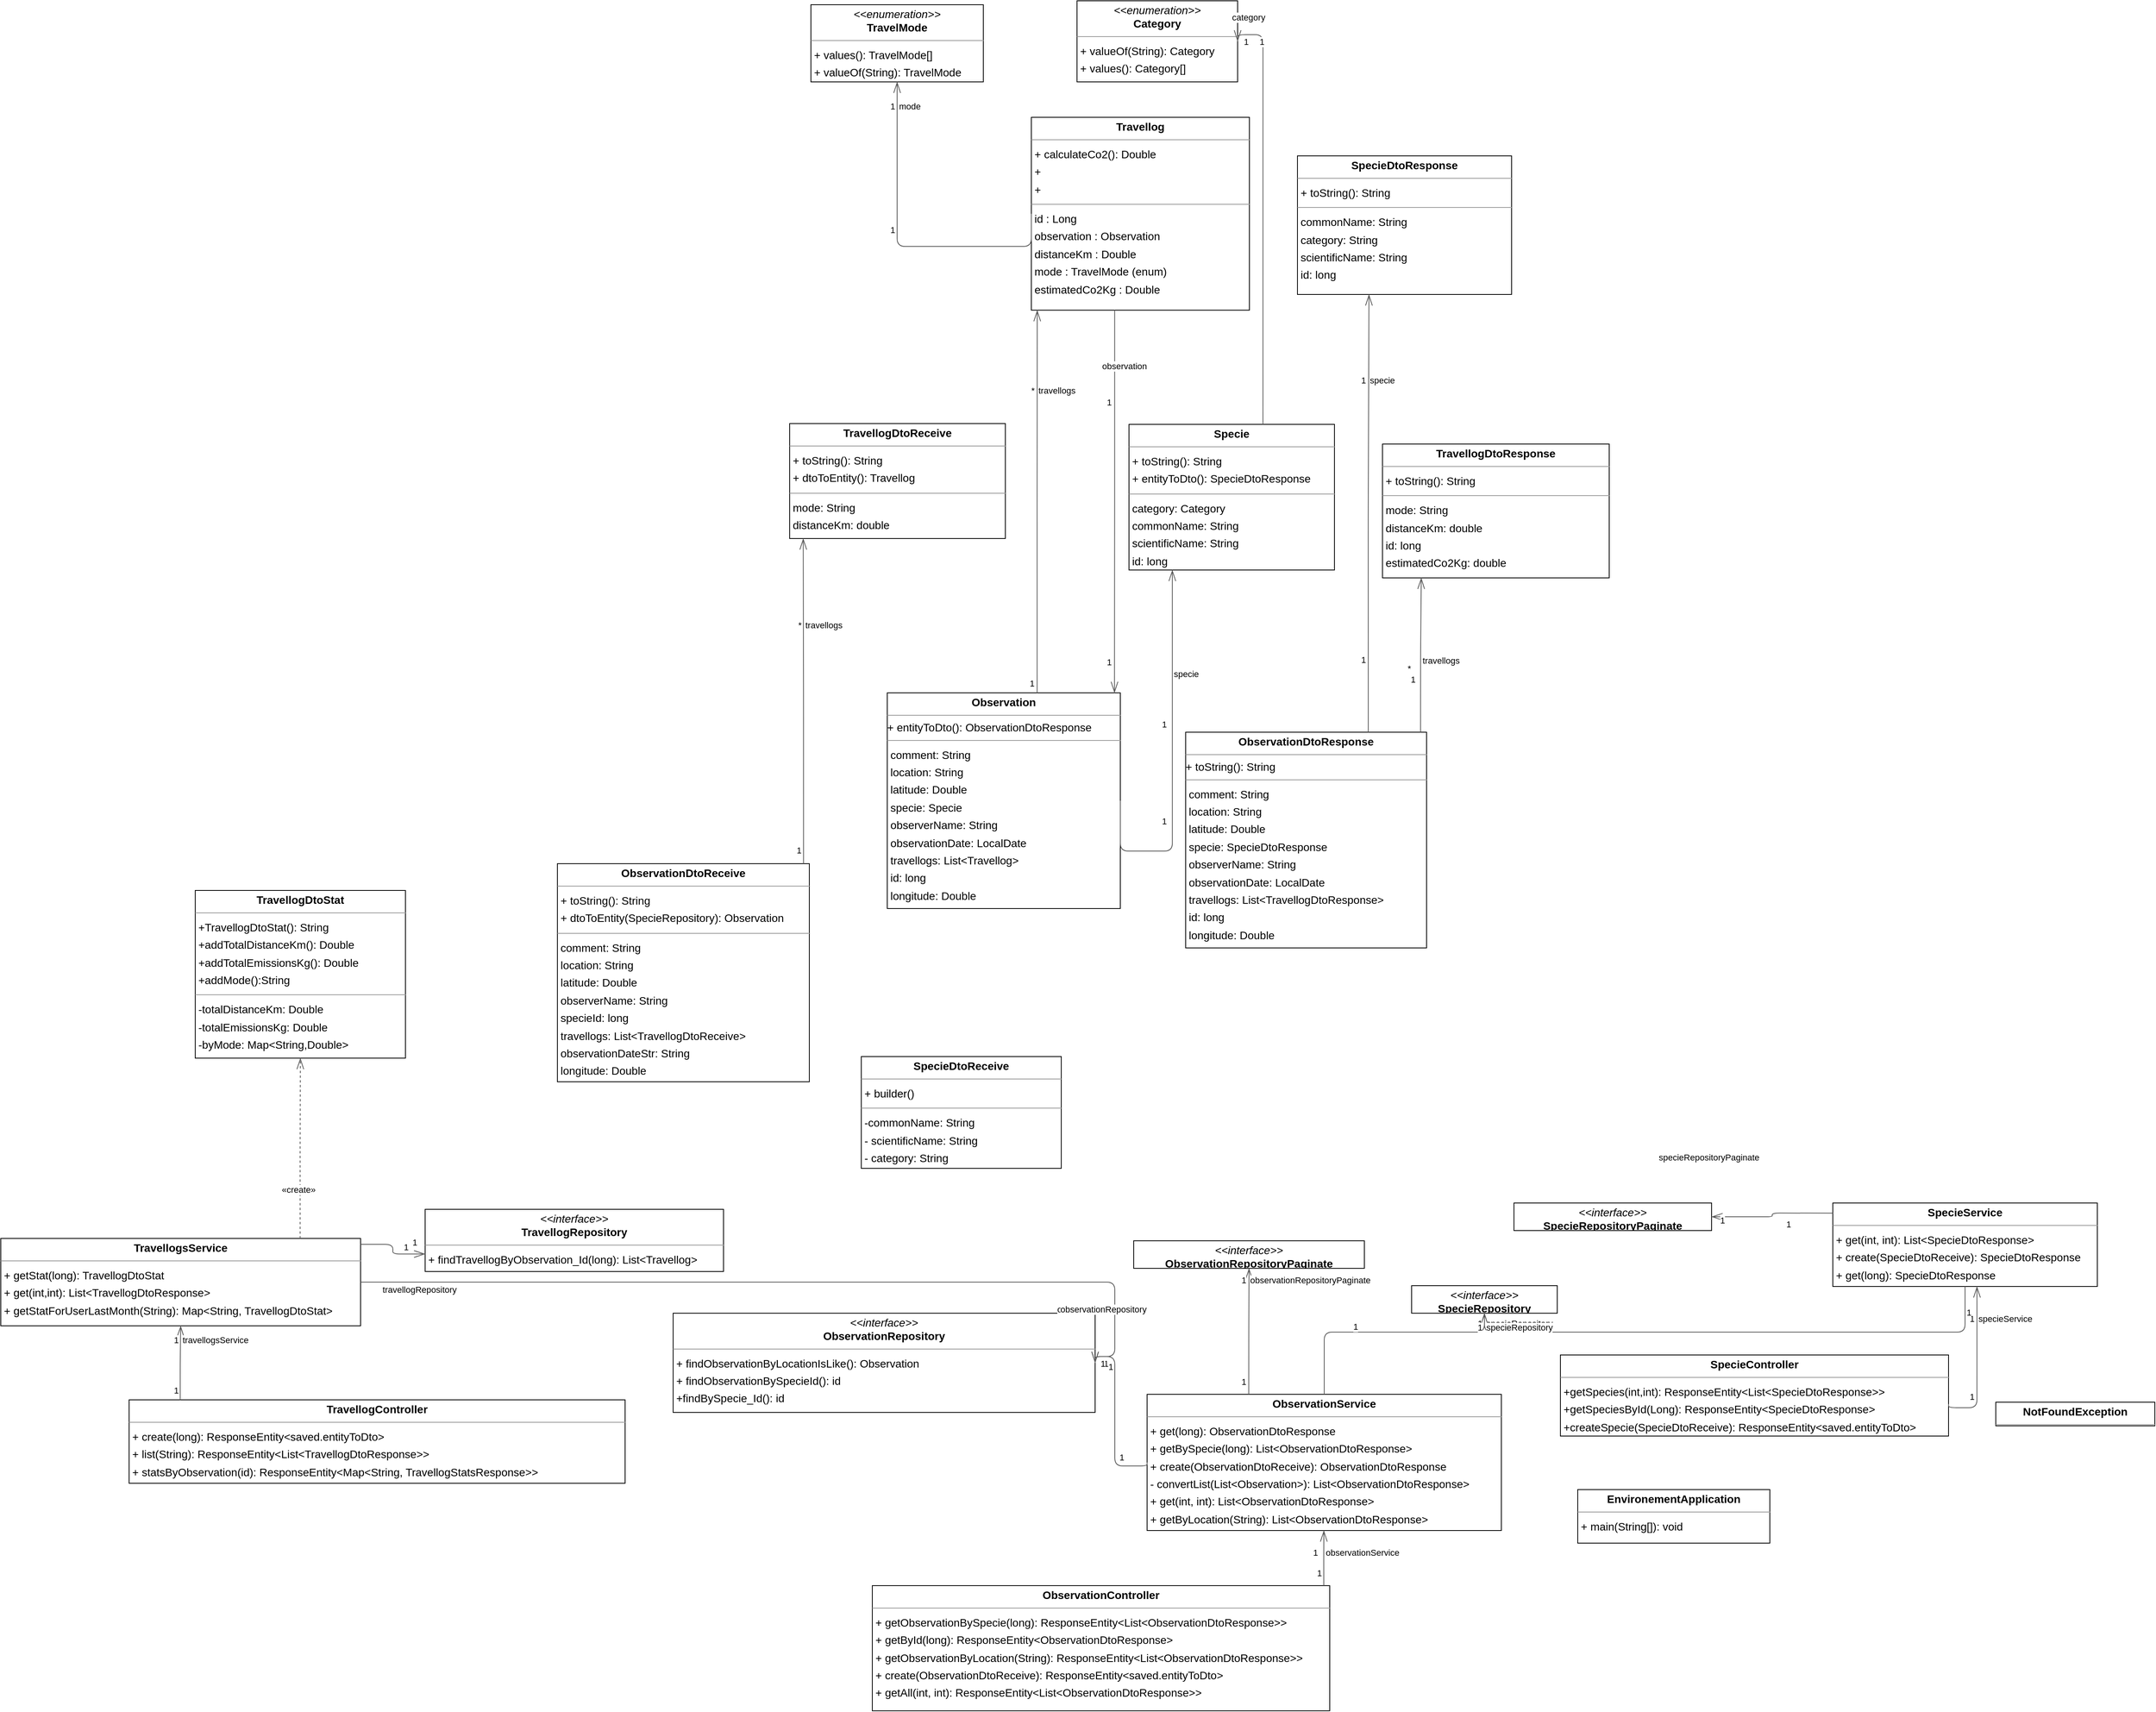 <mxfile version="28.1.1">
  <diagram name="Page-1" id="srCphx1TlbQ1Isu736NX">
    <mxGraphModel dx="2149" dy="2406" grid="1" gridSize="10" guides="1" tooltips="1" connect="1" arrows="1" fold="1" page="1" pageScale="1" pageWidth="827" pageHeight="1169" math="0" shadow="0">
      <root>
        <mxCell id="0" />
        <mxCell id="1" parent="0" />
        <mxCell id="diUI_rL3HwAar2bAVaX--1" value="&lt;p style=&quot;margin:0px;margin-top:4px;text-align:center;&quot;&gt;&lt;i&gt;&amp;lt;&amp;lt;enumeration&amp;gt;&amp;gt;&lt;/i&gt;&lt;br/&gt;&lt;b&gt;Category&lt;/b&gt;&lt;/p&gt;&lt;hr size=&quot;1&quot;/&gt;&lt;p style=&quot;margin:0 0 0 4px;line-height:1.6;&quot;&gt;+ valueOf(String): Category&lt;br/&gt;+ values(): Category[]&lt;/p&gt;" style="verticalAlign=top;align=left;overflow=fill;fontSize=14;fontFamily=Helvetica;html=1;rounded=0;shadow=0;comic=0;labelBackgroundColor=none;strokeWidth=1;" vertex="1" parent="1">
          <mxGeometry x="1220" y="-13" width="204" height="103" as="geometry" />
        </mxCell>
        <mxCell id="diUI_rL3HwAar2bAVaX--2" value="&lt;p style=&quot;margin:0px;margin-top:4px;text-align:center;&quot;&gt;&lt;b&gt;EnvironementApplication&lt;/b&gt;&lt;/p&gt;&lt;hr size=&quot;1&quot;/&gt;&lt;p style=&quot;margin:0 0 0 4px;line-height:1.6;&quot;&gt;+ main(String[]): void&lt;/p&gt;" style="verticalAlign=top;align=left;overflow=fill;fontSize=14;fontFamily=Helvetica;html=1;rounded=0;shadow=0;comic=0;labelBackgroundColor=none;strokeWidth=1;" vertex="1" parent="1">
          <mxGeometry x="1856" y="1878" width="244" height="68" as="geometry" />
        </mxCell>
        <mxCell id="diUI_rL3HwAar2bAVaX--3" value="&lt;p style=&quot;margin:0px;margin-top:4px;text-align:center;&quot;&gt;&lt;b&gt;NotFoundException&lt;/b&gt;&lt;/p&gt;&lt;hr size=&quot;1&quot;/&gt;" style="verticalAlign=top;align=left;overflow=fill;fontSize=14;fontFamily=Helvetica;html=1;rounded=0;shadow=0;comic=0;labelBackgroundColor=none;strokeWidth=1;" vertex="1" parent="1">
          <mxGeometry x="2387" y="1767" width="202" height="30" as="geometry" />
        </mxCell>
        <mxCell id="diUI_rL3HwAar2bAVaX--4" value="&lt;p style=&quot;margin:0px;margin-top:4px;text-align:center;&quot;&gt;&lt;b&gt;Observation&lt;/b&gt;&lt;/p&gt;&lt;hr size=&quot;1&quot;&gt;+ entityToDto(): ObservationDtoResponse&lt;hr size=&quot;1&quot;&gt;&lt;p style=&quot;margin:0 0 0 4px;line-height:1.6;&quot;&gt; comment: String&lt;br&gt; location: String&lt;br&gt; latitude: Double&lt;br&gt; specie: Specie&lt;br&gt; observerName: String&lt;br&gt; observationDate: LocalDate&lt;br&gt; travellogs: List&amp;lt;Travellog&amp;gt;&lt;br&gt; id: long&lt;br&gt; longitude: Double&lt;/p&gt;" style="verticalAlign=top;align=left;overflow=fill;fontSize=14;fontFamily=Helvetica;html=1;rounded=0;shadow=0;comic=0;labelBackgroundColor=none;strokeWidth=1;" vertex="1" parent="1">
          <mxGeometry x="979" y="866" width="296" height="274" as="geometry" />
        </mxCell>
        <mxCell id="diUI_rL3HwAar2bAVaX--5" value="&lt;p style=&quot;margin:0px;margin-top:4px;text-align:center;&quot;&gt;&lt;b&gt;ObservationController&lt;/b&gt;&lt;/p&gt;&lt;hr size=&quot;1&quot;&gt;&lt;p style=&quot;margin:0 0 0 4px;line-height:1.6;&quot;&gt;+ getObservationBySpecie(long): ResponseEntity&amp;lt;List&amp;lt;ObservationDtoResponse&amp;gt;&amp;gt;&lt;br&gt;+ getById(long): ResponseEntity&amp;lt;ObservationDtoResponse&amp;gt;&lt;br&gt;+ getObservationByLocation(String): ResponseEntity&amp;lt;List&amp;lt;ObservationDtoResponse&amp;gt;&amp;gt;&lt;br&gt;+ create(ObservationDtoReceive):&lt;span style=&quot;background-color: transparent; color: light-dark(rgb(0, 0, 0), rgb(255, 255, 255));&quot;&gt;&amp;nbsp;&lt;/span&gt;&lt;span style=&quot;background-color: transparent; color: light-dark(rgb(0, 0, 0), rgb(255, 255, 255));&quot;&gt;ResponseEntity&amp;lt;saved.entityToDto&amp;gt;&lt;/span&gt;&lt;/p&gt;&lt;p style=&quot;margin:0 0 0 4px;line-height:1.6;&quot;&gt;+ getAll(int, int): ResponseEntity&amp;lt;List&amp;lt;ObservationDtoResponse&amp;gt;&amp;gt;&lt;/p&gt;" style="verticalAlign=top;align=left;overflow=fill;fontSize=14;fontFamily=Helvetica;html=1;rounded=0;shadow=0;comic=0;labelBackgroundColor=none;strokeWidth=1;" vertex="1" parent="1">
          <mxGeometry x="960" y="2000" width="581" height="159" as="geometry" />
        </mxCell>
        <mxCell id="diUI_rL3HwAar2bAVaX--6" value="&lt;p style=&quot;margin:0px;margin-top:4px;text-align:center;&quot;&gt;&lt;b&gt;ObservationDtoReceive&lt;/b&gt;&lt;/p&gt;&lt;hr size=&quot;1&quot;&gt;&lt;p style=&quot;margin:0 0 0 4px;line-height:1.6;&quot;&gt;+ toString(): String&lt;br&gt;+ dtoToEntity(SpecieRepository): Observation&lt;/p&gt;&lt;hr size=&quot;1&quot;&gt;&lt;p style=&quot;margin:0 0 0 4px;line-height:1.6;&quot;&gt; comment: String&lt;br&gt; location: String&lt;br&gt; latitude: Double&lt;br&gt; observerName: String&lt;br&gt; specieId: long&lt;br&gt; travellogs: List&amp;lt;TravellogDtoReceive&amp;gt;&lt;br&gt; observationDateStr: String&lt;br&gt; longitude: Double&lt;/p&gt;" style="verticalAlign=top;align=left;overflow=fill;fontSize=14;fontFamily=Helvetica;html=1;rounded=0;shadow=0;comic=0;labelBackgroundColor=none;strokeWidth=1;" vertex="1" parent="1">
          <mxGeometry x="560" y="1083" width="320" height="277" as="geometry" />
        </mxCell>
        <mxCell id="diUI_rL3HwAar2bAVaX--7" value="&lt;p style=&quot;margin:0px;margin-top:4px;text-align:center;&quot;&gt;&lt;b&gt;ObservationDtoResponse&lt;/b&gt;&lt;/p&gt;&lt;hr size=&quot;1&quot;&gt;+ toString(): String&lt;hr size=&quot;1&quot;&gt;&lt;p style=&quot;margin:0 0 0 4px;line-height:1.6;&quot;&gt; comment: String&lt;br&gt; location: String&lt;br&gt; latitude: Double&lt;br&gt; specie: SpecieDtoResponse&lt;br&gt; observerName: String&lt;br&gt; observationDate: LocalDate&lt;br&gt; travellogs: List&amp;lt;TravellogDtoResponse&amp;gt;&lt;br&gt; id: long&lt;br&gt; longitude: Double&lt;/p&gt;" style="verticalAlign=top;align=left;overflow=fill;fontSize=14;fontFamily=Helvetica;html=1;rounded=0;shadow=0;comic=0;labelBackgroundColor=none;strokeWidth=1;" vertex="1" parent="1">
          <mxGeometry x="1358" y="916" width="306" height="274" as="geometry" />
        </mxCell>
        <mxCell id="diUI_rL3HwAar2bAVaX--8" value="&lt;p style=&quot;margin:0px;margin-top:4px;text-align:center;&quot;&gt;&lt;i&gt;&amp;lt;&amp;lt;interface&amp;gt;&amp;gt;&lt;/i&gt;&lt;br&gt;&lt;b&gt;ObservationRepository&lt;/b&gt;&lt;/p&gt;&lt;hr size=&quot;1&quot;&gt;&lt;p style=&quot;margin:0 0 0 4px;line-height:1.6;&quot;&gt;+ findObservationByLocationIsLike(): Observation&lt;/p&gt;&lt;p style=&quot;margin:0 0 0 4px;line-height:1.6;&quot;&gt;+&amp;nbsp;findObservationBySpecieId(): id&lt;/p&gt;&lt;p style=&quot;margin:0 0 0 4px;line-height:1.6;&quot;&gt;+findBySpecie_Id(): id&lt;/p&gt;" style="verticalAlign=top;align=left;overflow=fill;fontSize=14;fontFamily=Helvetica;html=1;rounded=0;shadow=0;comic=0;labelBackgroundColor=none;strokeWidth=1;" vertex="1" parent="1">
          <mxGeometry x="707" y="1654" width="536" height="126" as="geometry" />
        </mxCell>
        <mxCell id="diUI_rL3HwAar2bAVaX--9" value="&lt;p style=&quot;margin:0px;margin-top:4px;text-align:center;&quot;&gt;&lt;i&gt;&amp;lt;&amp;lt;interface&amp;gt;&amp;gt;&lt;/i&gt;&lt;br/&gt;&lt;b&gt;ObservationRepositoryPaginate&lt;/b&gt;&lt;/p&gt;&lt;hr size=&quot;1&quot;/&gt;" style="verticalAlign=top;align=left;overflow=fill;fontSize=14;fontFamily=Helvetica;html=1;rounded=0;shadow=0;comic=0;labelBackgroundColor=none;strokeWidth=1;" vertex="1" parent="1">
          <mxGeometry x="1292" y="1562" width="293" height="35" as="geometry" />
        </mxCell>
        <mxCell id="diUI_rL3HwAar2bAVaX--10" value="&lt;p style=&quot;margin:0px;margin-top:4px;text-align:center;&quot;&gt;&lt;b&gt;ObservationService&lt;/b&gt;&lt;/p&gt;&lt;hr size=&quot;1&quot;/&gt;&lt;p style=&quot;margin:0 0 0 4px;line-height:1.6;&quot;&gt;+ get(long): ObservationDtoResponse&lt;br/&gt;+ getBySpecie(long): List&amp;lt;ObservationDtoResponse&amp;gt;&lt;br/&gt;+ create(ObservationDtoReceive): ObservationDtoResponse&lt;br/&gt;- convertList(List&amp;lt;Observation&amp;gt;): List&amp;lt;ObservationDtoResponse&amp;gt;&lt;br/&gt;+ get(int, int): List&amp;lt;ObservationDtoResponse&amp;gt;&lt;br/&gt;+ getByLocation(String): List&amp;lt;ObservationDtoResponse&amp;gt;&lt;/p&gt;" style="verticalAlign=top;align=left;overflow=fill;fontSize=14;fontFamily=Helvetica;html=1;rounded=0;shadow=0;comic=0;labelBackgroundColor=none;strokeWidth=1;" vertex="1" parent="1">
          <mxGeometry x="1309" y="1757" width="450" height="173" as="geometry" />
        </mxCell>
        <mxCell id="diUI_rL3HwAar2bAVaX--11" value="&lt;p style=&quot;margin:0px;margin-top:4px;text-align:center;&quot;&gt;&lt;b&gt;Specie&lt;/b&gt;&lt;/p&gt;&lt;hr size=&quot;1&quot;&gt;&lt;p style=&quot;margin:0 0 0 4px;line-height:1.6;&quot;&gt;+ toString(): String&lt;br&gt;+ entityToDto(): SpecieDtoResponse&lt;/p&gt;&lt;hr size=&quot;1&quot;&gt;&lt;p style=&quot;margin:0 0 0 4px;line-height:1.6;&quot;&gt; category: Category&lt;br&gt; commonName: String&lt;br&gt; scientificName: String&lt;br&gt; id: long&lt;/p&gt;" style="verticalAlign=top;align=left;overflow=fill;fontSize=14;fontFamily=Helvetica;html=1;rounded=0;shadow=0;comic=0;labelBackgroundColor=none;strokeWidth=1;" vertex="1" parent="1">
          <mxGeometry x="1286" y="525" width="261" height="185" as="geometry" />
        </mxCell>
        <mxCell id="diUI_rL3HwAar2bAVaX--12" value="&lt;p style=&quot;margin:0px;margin-top:4px;text-align:center;&quot;&gt;&lt;b&gt;SpecieController&lt;/b&gt;&lt;/p&gt;&lt;hr size=&quot;1&quot;&gt;&lt;p style=&quot;margin:0 0 0 4px;line-height:1.6;&quot;&gt;+getSpecies(int,int): ResponseEntity&amp;lt;List&amp;lt;SpecieDtoResponse&amp;gt;&amp;gt;&lt;br&gt;+getSpeciesById(Long): ResponseEntity&amp;lt;SpecieDtoResponse&amp;gt;&lt;br&gt;+createSpecie(SpecieDtoReceive):&lt;span style=&quot;background-color: transparent; color: light-dark(rgb(0, 0, 0), rgb(255, 255, 255));&quot;&gt;&amp;nbsp;&lt;/span&gt;&lt;span style=&quot;background-color: transparent; color: light-dark(rgb(0, 0, 0), rgb(255, 255, 255));&quot;&gt;ResponseEntity&amp;lt;saved.entityToDto&amp;gt;&lt;/span&gt;&lt;/p&gt;" style="verticalAlign=top;align=left;overflow=fill;fontSize=14;fontFamily=Helvetica;html=1;rounded=0;shadow=0;comic=0;labelBackgroundColor=none;strokeWidth=1;" vertex="1" parent="1">
          <mxGeometry x="1834" y="1707" width="493" height="103" as="geometry" />
        </mxCell>
        <mxCell id="diUI_rL3HwAar2bAVaX--13" value="&lt;p style=&quot;margin:0px;margin-top:4px;text-align:center;&quot;&gt;&lt;b&gt;SpecieDtoReceive&lt;/b&gt;&lt;/p&gt;&lt;hr size=&quot;1&quot;&gt;&lt;p style=&quot;margin:0 0 0 4px;line-height:1.6;&quot;&gt;+ builder()&lt;br&gt;&lt;/p&gt;&lt;hr size=&quot;1&quot;&gt;&lt;p style=&quot;margin:0 0 0 4px;line-height:1.6;&quot;&gt;-commonName: String&lt;/p&gt;&lt;p style=&quot;margin:0 0 0 4px;line-height:1.6;&quot;&gt;- scientificName&lt;span style=&quot;background-color: transparent; color: light-dark(rgb(0, 0, 0), rgb(255, 255, 255));&quot;&gt;: String&lt;/span&gt;&lt;/p&gt;&lt;p style=&quot;margin:0 0 0 4px;line-height:1.6;&quot;&gt;-&amp;nbsp;category&lt;span style=&quot;background-color: transparent; color: light-dark(rgb(0, 0, 0), rgb(255, 255, 255));&quot;&gt;: String&lt;/span&gt;&lt;/p&gt;" style="verticalAlign=top;align=left;overflow=fill;fontSize=14;fontFamily=Helvetica;html=1;rounded=0;shadow=0;comic=0;labelBackgroundColor=none;strokeWidth=1;" vertex="1" parent="1">
          <mxGeometry x="946" y="1328" width="254" height="142" as="geometry" />
        </mxCell>
        <mxCell id="diUI_rL3HwAar2bAVaX--14" value="&lt;p style=&quot;margin:0px;margin-top:4px;text-align:center;&quot;&gt;&lt;b&gt;SpecieDtoResponse&lt;/b&gt;&lt;/p&gt;&lt;hr size=&quot;1&quot;&gt;&lt;p style=&quot;margin:0 0 0 4px;line-height:1.6;&quot;&gt;+ toString(): String&lt;/p&gt;&lt;hr size=&quot;1&quot;&gt;&lt;p style=&quot;margin:0 0 0 4px;line-height:1.6;&quot;&gt; commonName: String&lt;br&gt; category: String&lt;br&gt; scientificName: String&lt;br&gt; id: long&lt;/p&gt;" style="verticalAlign=top;align=left;overflow=fill;fontSize=14;fontFamily=Helvetica;html=1;rounded=0;shadow=0;comic=0;labelBackgroundColor=none;strokeWidth=1;" vertex="1" parent="1">
          <mxGeometry x="1500" y="184" width="272" height="176" as="geometry" />
        </mxCell>
        <mxCell id="diUI_rL3HwAar2bAVaX--15" value="&lt;p style=&quot;margin:0px;margin-top:4px;text-align:center;&quot;&gt;&lt;i&gt;&amp;lt;&amp;lt;interface&amp;gt;&amp;gt;&lt;/i&gt;&lt;br/&gt;&lt;b&gt;SpecieRepository&lt;/b&gt;&lt;/p&gt;&lt;hr size=&quot;1&quot;/&gt;" style="verticalAlign=top;align=left;overflow=fill;fontSize=14;fontFamily=Helvetica;html=1;rounded=0;shadow=0;comic=0;labelBackgroundColor=none;strokeWidth=1;" vertex="1" parent="1">
          <mxGeometry x="1645" y="1619" width="185" height="35" as="geometry" />
        </mxCell>
        <mxCell id="diUI_rL3HwAar2bAVaX--16" value="&lt;p style=&quot;margin:0px;margin-top:4px;text-align:center;&quot;&gt;&lt;i&gt;&amp;lt;&amp;lt;interface&amp;gt;&amp;gt;&lt;/i&gt;&lt;br/&gt;&lt;b&gt;SpecieRepositoryPaginate&lt;/b&gt;&lt;/p&gt;&lt;hr size=&quot;1&quot;/&gt;" style="verticalAlign=top;align=left;overflow=fill;fontSize=14;fontFamily=Helvetica;html=1;rounded=0;shadow=0;comic=0;labelBackgroundColor=none;strokeWidth=1;" vertex="1" parent="1">
          <mxGeometry x="1775" y="1514" width="251" height="35" as="geometry" />
        </mxCell>
        <mxCell id="diUI_rL3HwAar2bAVaX--17" value="&lt;p style=&quot;margin:0px;margin-top:4px;text-align:center;&quot;&gt;&lt;b&gt;SpecieService&lt;/b&gt;&lt;/p&gt;&lt;hr size=&quot;1&quot;/&gt;&lt;p style=&quot;margin:0 0 0 4px;line-height:1.6;&quot;&gt;+ get(int, int): List&amp;lt;SpecieDtoResponse&amp;gt;&lt;br/&gt;+ create(SpecieDtoReceive): SpecieDtoResponse&lt;br/&gt;+ get(long): SpecieDtoResponse&lt;/p&gt;" style="verticalAlign=top;align=left;overflow=fill;fontSize=14;fontFamily=Helvetica;html=1;rounded=0;shadow=0;comic=0;labelBackgroundColor=none;strokeWidth=1;" vertex="1" parent="1">
          <mxGeometry x="2180" y="1514" width="336" height="106" as="geometry" />
        </mxCell>
        <mxCell id="diUI_rL3HwAar2bAVaX--18" value="&lt;p style=&quot;margin:0px;margin-top:4px;text-align:center;&quot;&gt;&lt;i&gt;&amp;lt;&amp;lt;enumeration&amp;gt;&amp;gt;&lt;/i&gt;&lt;br/&gt;&lt;b&gt;TravelMode&lt;/b&gt;&lt;/p&gt;&lt;hr size=&quot;1&quot;/&gt;&lt;p style=&quot;margin:0 0 0 4px;line-height:1.6;&quot;&gt;+ values(): TravelMode[]&lt;br/&gt;+ valueOf(String): TravelMode&lt;/p&gt;" style="verticalAlign=top;align=left;overflow=fill;fontSize=14;fontFamily=Helvetica;html=1;rounded=0;shadow=0;comic=0;labelBackgroundColor=none;strokeWidth=1;" vertex="1" parent="1">
          <mxGeometry x="882" y="-8" width="219" height="98" as="geometry" />
        </mxCell>
        <mxCell id="diUI_rL3HwAar2bAVaX--19" value="&lt;p style=&quot;margin:0px;margin-top:4px;text-align:center;&quot;&gt;&lt;b&gt;Travellog&lt;/b&gt;&lt;/p&gt;&lt;hr size=&quot;1&quot;&gt;&lt;p style=&quot;margin:0 0 0 4px;line-height:1.6;&quot;&gt;+ calculateCo2(): Double&lt;br&gt;+&amp;nbsp;&lt;br&gt;+&amp;nbsp;&lt;/p&gt;&lt;hr size=&quot;1&quot;&gt;&lt;p style=&quot;margin:0 0 0 4px;line-height:1.6;&quot;&gt;&lt;span style=&quot;background-color: transparent; color: light-dark(rgb(0, 0, 0), rgb(255, 255, 255));&quot;&gt;id : Long&lt;/span&gt;&lt;/p&gt;&lt;p style=&quot;margin:0 0 0 4px;line-height:1.6;&quot;&gt;observation : Observation&lt;/p&gt;&lt;p style=&quot;margin:0 0 0 4px;line-height:1.6;&quot;&gt;distanceKm : Double&lt;/p&gt;&lt;p style=&quot;margin:0 0 0 4px;line-height:1.6;&quot;&gt;mode : TravelMode (enum)&lt;/p&gt;&lt;p style=&quot;margin:0 0 0 4px;line-height:1.6;&quot;&gt;estimatedCo2Kg : Double&lt;/p&gt;" style="verticalAlign=top;align=left;overflow=fill;fontSize=14;fontFamily=Helvetica;html=1;rounded=0;shadow=0;comic=0;labelBackgroundColor=none;strokeWidth=1;" vertex="1" parent="1">
          <mxGeometry x="1162" y="135" width="277" height="245" as="geometry" />
        </mxCell>
        <mxCell id="diUI_rL3HwAar2bAVaX--20" value="&lt;p style=&quot;margin:0px;margin-top:4px;text-align:center;&quot;&gt;&lt;b&gt;TravellogController&lt;/b&gt;&lt;/p&gt;&lt;hr size=&quot;1&quot;&gt;&lt;p style=&quot;margin:0 0 0 4px;line-height:1.6;&quot;&gt;+ create(long): ResponseEntity&amp;lt;saved.entityToDto&amp;gt;&lt;br&gt;+ list(String):&amp;nbsp;&lt;span style=&quot;background-color: transparent; color: light-dark(rgb(0, 0, 0), rgb(255, 255, 255));&quot;&gt;ResponseEntity&amp;lt;List&amp;lt;TravellogDtoResponse&amp;gt;&amp;gt;&lt;/span&gt;&lt;/p&gt;&lt;p style=&quot;margin:0 0 0 4px;line-height:1.6;&quot;&gt;+&amp;nbsp;statsByObservation(id):&amp;nbsp;&lt;span style=&quot;background-color: transparent;&quot;&gt;ResponseEntity&amp;lt;Map&amp;lt;String, TravellogStatsResponse&amp;gt;&amp;gt;&lt;/span&gt;&lt;/p&gt;&lt;p style=&quot;margin:0 0 0 4px;line-height:1.6;&quot;&gt;&lt;br&gt;&lt;/p&gt;&lt;p style=&quot;margin:0 0 0 4px;line-height:1.6;&quot;&gt;&lt;br&gt;&lt;/p&gt;" style="verticalAlign=top;align=left;overflow=fill;fontSize=14;fontFamily=Helvetica;html=1;rounded=0;shadow=0;comic=0;labelBackgroundColor=none;strokeWidth=1;" vertex="1" parent="1">
          <mxGeometry x="16" y="1764" width="630" height="106" as="geometry" />
        </mxCell>
        <mxCell id="diUI_rL3HwAar2bAVaX--21" value="&lt;p style=&quot;margin:0px;margin-top:4px;text-align:center;&quot;&gt;&lt;b&gt;TravellogDtoReceive&lt;/b&gt;&lt;/p&gt;&lt;hr size=&quot;1&quot;&gt;&lt;p style=&quot;margin:0 0 0 4px;line-height:1.6;&quot;&gt;+ toString(): String&lt;br&gt;+ dtoToEntity(): Travellog&lt;/p&gt;&lt;hr size=&quot;1&quot;&gt;&lt;p style=&quot;margin:0 0 0 4px;line-height:1.6;&quot;&gt; mode: String&lt;br&gt; distanceKm: double&lt;/p&gt;" style="verticalAlign=top;align=left;overflow=fill;fontSize=14;fontFamily=Helvetica;html=1;rounded=0;shadow=0;comic=0;labelBackgroundColor=none;strokeWidth=1;" vertex="1" parent="1">
          <mxGeometry x="855" y="524" width="274" height="146" as="geometry" />
        </mxCell>
        <mxCell id="diUI_rL3HwAar2bAVaX--22" value="&lt;p style=&quot;margin:0px;margin-top:4px;text-align:center;&quot;&gt;&lt;b&gt;TravellogDtoResponse&lt;/b&gt;&lt;/p&gt;&lt;hr size=&quot;1&quot;&gt;&lt;p style=&quot;margin:0 0 0 4px;line-height:1.6;&quot;&gt;+ toString(): String&lt;/p&gt;&lt;hr size=&quot;1&quot;&gt;&lt;p style=&quot;margin:0 0 0 4px;line-height:1.6;&quot;&gt; mode: String&lt;br&gt; distanceKm: double&lt;br&gt; id: long&lt;br&gt; estimatedCo2Kg: double&lt;/p&gt;" style="verticalAlign=top;align=left;overflow=fill;fontSize=14;fontFamily=Helvetica;html=1;rounded=0;shadow=0;comic=0;labelBackgroundColor=none;strokeWidth=1;" vertex="1" parent="1">
          <mxGeometry x="1608" y="550" width="288" height="170" as="geometry" />
        </mxCell>
        <mxCell id="diUI_rL3HwAar2bAVaX--23" value="&lt;p style=&quot;margin:0px;margin-top:4px;text-align:center;&quot;&gt;&lt;b&gt;TravellogDtoStat&lt;/b&gt;&lt;/p&gt;&lt;hr size=&quot;1&quot;&gt;&lt;p style=&quot;margin:0 0 0 4px;line-height:1.6;&quot;&gt;+TravellogDtoStat(): String&amp;nbsp;&lt;br&gt;+addTotalDistanceKm(): Double&lt;br&gt;+addTotalEmissionsKg(): Double&lt;br&gt;+addMode():String&lt;/p&gt;&lt;hr size=&quot;1&quot;&gt;&lt;p style=&quot;margin:0 0 0 4px;line-height:1.6;&quot;&gt;-totalDistanceKm: Double&lt;/p&gt;&lt;p style=&quot;margin:0 0 0 4px;line-height:1.6;&quot;&gt;-totalEmissionsKg: Double&lt;/p&gt;&lt;p style=&quot;margin:0 0 0 4px;line-height:1.6;&quot;&gt;-byMode: Map&amp;lt;String,Double&amp;gt;&lt;/p&gt;" style="verticalAlign=top;align=left;overflow=fill;fontSize=14;fontFamily=Helvetica;html=1;rounded=0;shadow=0;comic=0;labelBackgroundColor=none;strokeWidth=1;" vertex="1" parent="1">
          <mxGeometry x="100" y="1117" width="267" height="213" as="geometry" />
        </mxCell>
        <mxCell id="diUI_rL3HwAar2bAVaX--24" value="&lt;p style=&quot;margin:0px;margin-top:4px;text-align:center;&quot;&gt;&lt;i&gt;&amp;lt;&amp;lt;interface&amp;gt;&amp;gt;&lt;/i&gt;&lt;br/&gt;&lt;b&gt;TravellogRepository&lt;/b&gt;&lt;/p&gt;&lt;hr size=&quot;1&quot;/&gt;&lt;p style=&quot;margin:0 0 0 4px;line-height:1.6;&quot;&gt;+ findTravellogByObservation_Id(long): List&amp;lt;Travellog&amp;gt;&lt;/p&gt;" style="verticalAlign=top;align=left;overflow=fill;fontSize=14;fontFamily=Helvetica;html=1;rounded=0;shadow=0;comic=0;labelBackgroundColor=none;strokeWidth=1;" vertex="1" parent="1">
          <mxGeometry x="392" y="1522" width="379" height="79" as="geometry" />
        </mxCell>
        <mxCell id="diUI_rL3HwAar2bAVaX--25" value="&lt;p style=&quot;margin:0px;margin-top:4px;text-align:center;&quot;&gt;&lt;b&gt;TravellogsService&lt;/b&gt;&lt;/p&gt;&lt;hr size=&quot;1&quot;&gt;&lt;p style=&quot;margin:0 0 0 4px;line-height:1.6;&quot;&gt;+ getStat(long): TravellogDtoStat&lt;br&gt;+ get(int,int): List&amp;lt;TravellogDtoResponse&amp;gt;&lt;br&gt;+ getStatForUserLastMonth(String): Map&amp;lt;String, TravellogDtoStat&amp;gt;&lt;/p&gt;" style="verticalAlign=top;align=left;overflow=fill;fontSize=14;fontFamily=Helvetica;html=1;rounded=0;shadow=0;comic=0;labelBackgroundColor=none;strokeWidth=1;" vertex="1" parent="1">
          <mxGeometry x="-147" y="1559" width="457" height="111" as="geometry" />
        </mxCell>
        <mxCell id="diUI_rL3HwAar2bAVaX--26" value="" style="html=1;rounded=1;edgeStyle=orthogonalEdgeStyle;dashed=0;startArrow=diamondThinstartSize=12;endArrow=openThin;endSize=12;strokeColor=#595959;exitX=1.000;exitY=0.500;exitDx=0;exitDy=0;entryX=0.211;entryY=1.000;entryDx=0;entryDy=0;" edge="1" parent="1" source="diUI_rL3HwAar2bAVaX--4" target="diUI_rL3HwAar2bAVaX--11">
          <mxGeometry width="50" height="50" relative="1" as="geometry">
            <Array as="points">
              <mxPoint x="1341" y="1067" />
            </Array>
          </mxGeometry>
        </mxCell>
        <mxCell id="diUI_rL3HwAar2bAVaX--27" value="1" style="edgeLabel;resizable=0;html=1;align=left;verticalAlign=top;strokeColor=default;" vertex="1" connectable="0" parent="diUI_rL3HwAar2bAVaX--26">
          <mxGeometry x="1326" y="893" as="geometry" />
        </mxCell>
        <mxCell id="diUI_rL3HwAar2bAVaX--28" value="1" style="edgeLabel;resizable=0;html=1;align=left;verticalAlign=top;strokeColor=default;" vertex="1" connectable="0" parent="diUI_rL3HwAar2bAVaX--26">
          <mxGeometry x="1326" y="1016" as="geometry" />
        </mxCell>
        <mxCell id="diUI_rL3HwAar2bAVaX--29" value="specie" style="edgeLabel;resizable=0;html=1;align=left;verticalAlign=top;strokeColor=default;" vertex="1" connectable="0" parent="diUI_rL3HwAar2bAVaX--26">
          <mxGeometry x="1341" y="829" as="geometry" />
        </mxCell>
        <mxCell id="diUI_rL3HwAar2bAVaX--30" value="" style="html=1;rounded=1;edgeStyle=orthogonalEdgeStyle;dashed=0;startArrow=diamondThinstartSize=12;endArrow=openThin;endSize=12;strokeColor=#595959;exitX=0.643;exitY=0.000;exitDx=0;exitDy=0;entryX=0.027;entryY=1.000;entryDx=0;entryDy=0;" edge="1" parent="1" source="diUI_rL3HwAar2bAVaX--4" target="diUI_rL3HwAar2bAVaX--19">
          <mxGeometry width="50" height="50" relative="1" as="geometry">
            <Array as="points" />
          </mxGeometry>
        </mxCell>
        <mxCell id="diUI_rL3HwAar2bAVaX--31" value="1" style="edgeLabel;resizable=0;html=1;align=left;verticalAlign=top;strokeColor=default;" vertex="1" connectable="0" parent="diUI_rL3HwAar2bAVaX--30">
          <mxGeometry x="1158" y="841" as="geometry" />
        </mxCell>
        <mxCell id="diUI_rL3HwAar2bAVaX--32" value="*" style="edgeLabel;resizable=0;html=1;align=left;verticalAlign=top;strokeColor=default;" vertex="1" connectable="0" parent="diUI_rL3HwAar2bAVaX--30">
          <mxGeometry x="1160" y="469" as="geometry" />
        </mxCell>
        <mxCell id="diUI_rL3HwAar2bAVaX--33" value="travellogs" style="edgeLabel;resizable=0;html=1;align=left;verticalAlign=top;strokeColor=default;" vertex="1" connectable="0" parent="diUI_rL3HwAar2bAVaX--30">
          <mxGeometry x="1169" y="469" as="geometry" />
        </mxCell>
        <mxCell id="diUI_rL3HwAar2bAVaX--34" value="" style="html=1;rounded=1;edgeStyle=orthogonalEdgeStyle;dashed=0;startArrow=diamondThinstartSize=12;endArrow=openThin;endSize=12;strokeColor=#595959;exitX=0.987;exitY=0.000;exitDx=0;exitDy=0;entryX=0.499;entryY=1.000;entryDx=0;entryDy=0;" edge="1" parent="1" source="diUI_rL3HwAar2bAVaX--5" target="diUI_rL3HwAar2bAVaX--10">
          <mxGeometry width="50" height="50" relative="1" as="geometry">
            <Array as="points" />
          </mxGeometry>
        </mxCell>
        <mxCell id="diUI_rL3HwAar2bAVaX--35" value="1" style="edgeLabel;resizable=0;html=1;align=left;verticalAlign=top;strokeColor=default;" vertex="1" connectable="0" parent="diUI_rL3HwAar2bAVaX--34">
          <mxGeometry x="1518" y="1945" as="geometry" />
        </mxCell>
        <mxCell id="diUI_rL3HwAar2bAVaX--36" value="1" style="edgeLabel;resizable=0;html=1;align=left;verticalAlign=top;strokeColor=default;" vertex="1" connectable="0" parent="diUI_rL3HwAar2bAVaX--34">
          <mxGeometry x="1523" y="1971" as="geometry" />
        </mxCell>
        <mxCell id="diUI_rL3HwAar2bAVaX--37" value="observationService" style="edgeLabel;resizable=0;html=1;align=left;verticalAlign=top;strokeColor=default;" vertex="1" connectable="0" parent="diUI_rL3HwAar2bAVaX--34">
          <mxGeometry x="1534" y="1945" as="geometry" />
        </mxCell>
        <mxCell id="diUI_rL3HwAar2bAVaX--38" value="" style="html=1;rounded=1;edgeStyle=orthogonalEdgeStyle;dashed=0;startArrow=diamondThinstartSize=12;endArrow=openThin;endSize=12;strokeColor=#595959;exitX=0.977;exitY=0.000;exitDx=0;exitDy=0;entryX=0.063;entryY=1.000;entryDx=0;entryDy=0;" edge="1" parent="1" source="diUI_rL3HwAar2bAVaX--6" target="diUI_rL3HwAar2bAVaX--21">
          <mxGeometry width="50" height="50" relative="1" as="geometry">
            <Array as="points" />
          </mxGeometry>
        </mxCell>
        <mxCell id="diUI_rL3HwAar2bAVaX--39" value="1" style="edgeLabel;resizable=0;html=1;align=left;verticalAlign=top;strokeColor=default;" vertex="1" connectable="0" parent="diUI_rL3HwAar2bAVaX--38">
          <mxGeometry x="862" y="1053" as="geometry" />
        </mxCell>
        <mxCell id="diUI_rL3HwAar2bAVaX--40" value="*" style="edgeLabel;resizable=0;html=1;align=left;verticalAlign=top;strokeColor=default;" vertex="1" connectable="0" parent="diUI_rL3HwAar2bAVaX--38">
          <mxGeometry x="864" y="767" as="geometry" />
        </mxCell>
        <mxCell id="diUI_rL3HwAar2bAVaX--41" value="travellogs" style="edgeLabel;resizable=0;html=1;align=left;verticalAlign=top;strokeColor=default;" vertex="1" connectable="0" parent="diUI_rL3HwAar2bAVaX--38">
          <mxGeometry x="873" y="767" as="geometry" />
        </mxCell>
        <mxCell id="diUI_rL3HwAar2bAVaX--42" value="" style="html=1;rounded=1;edgeStyle=orthogonalEdgeStyle;dashed=0;startArrow=diamondThinstartSize=12;endArrow=openThin;endSize=12;strokeColor=#595959;exitX=0.758;exitY=0.000;exitDx=0;exitDy=0;entryX=0.334;entryY=1.000;entryDx=0;entryDy=0;" edge="1" parent="1" source="diUI_rL3HwAar2bAVaX--7" target="diUI_rL3HwAar2bAVaX--14">
          <mxGeometry width="50" height="50" relative="1" as="geometry">
            <Array as="points" />
          </mxGeometry>
        </mxCell>
        <mxCell id="diUI_rL3HwAar2bAVaX--43" value="1" style="edgeLabel;resizable=0;html=1;align=left;verticalAlign=top;strokeColor=default;" vertex="1" connectable="0" parent="diUI_rL3HwAar2bAVaX--42">
          <mxGeometry x="1579" y="456" as="geometry" />
        </mxCell>
        <mxCell id="diUI_rL3HwAar2bAVaX--44" value="1" style="edgeLabel;resizable=0;html=1;align=left;verticalAlign=top;strokeColor=default;" vertex="1" connectable="0" parent="diUI_rL3HwAar2bAVaX--42">
          <mxGeometry x="1579" y="811" as="geometry" />
        </mxCell>
        <mxCell id="diUI_rL3HwAar2bAVaX--45" value="specie" style="edgeLabel;resizable=0;html=1;align=left;verticalAlign=top;strokeColor=default;" vertex="1" connectable="0" parent="diUI_rL3HwAar2bAVaX--42">
          <mxGeometry x="1590" y="456" as="geometry" />
        </mxCell>
        <mxCell id="diUI_rL3HwAar2bAVaX--46" value="" style="html=1;rounded=1;edgeStyle=orthogonalEdgeStyle;dashed=0;startArrow=diamondThinstartSize=12;endArrow=openThin;endSize=12;strokeColor=#595959;exitX=0.975;exitY=0.000;exitDx=0;exitDy=0;entryX=0.171;entryY=1.000;entryDx=0;entryDy=0;" edge="1" parent="1" source="diUI_rL3HwAar2bAVaX--7" target="diUI_rL3HwAar2bAVaX--22">
          <mxGeometry width="50" height="50" relative="1" as="geometry">
            <Array as="points" />
          </mxGeometry>
        </mxCell>
        <mxCell id="diUI_rL3HwAar2bAVaX--47" value="1" style="edgeLabel;resizable=0;html=1;align=left;verticalAlign=top;strokeColor=default;" vertex="1" connectable="0" parent="diUI_rL3HwAar2bAVaX--46">
          <mxGeometry x="1642" y="836" as="geometry" />
        </mxCell>
        <mxCell id="diUI_rL3HwAar2bAVaX--48" value="*" style="edgeLabel;resizable=0;html=1;align=left;verticalAlign=top;strokeColor=default;" vertex="1" connectable="0" parent="diUI_rL3HwAar2bAVaX--46">
          <mxGeometry x="1638" y="822" as="geometry" />
        </mxCell>
        <mxCell id="diUI_rL3HwAar2bAVaX--49" value="travellogs" style="edgeLabel;resizable=0;html=1;align=left;verticalAlign=top;strokeColor=default;" vertex="1" connectable="0" parent="diUI_rL3HwAar2bAVaX--46">
          <mxGeometry x="1657" y="812" as="geometry" />
        </mxCell>
        <mxCell id="diUI_rL3HwAar2bAVaX--50" value="" style="html=1;rounded=1;edgeStyle=orthogonalEdgeStyle;dashed=0;startArrow=diamondThinstartSize=12;endArrow=openThin;endSize=12;strokeColor=#595959;exitX=0.000;exitY=0.500;exitDx=0;exitDy=0;entryX=1.000;entryY=0.500;entryDx=0;entryDy=0;" edge="1" parent="1" source="diUI_rL3HwAar2bAVaX--10" target="diUI_rL3HwAar2bAVaX--8">
          <mxGeometry width="50" height="50" relative="1" as="geometry">
            <Array as="points">
              <mxPoint x="1268" y="1848" />
              <mxPoint x="1268" y="1709" />
            </Array>
          </mxGeometry>
        </mxCell>
        <mxCell id="diUI_rL3HwAar2bAVaX--51" value="1" style="edgeLabel;resizable=0;html=1;align=left;verticalAlign=top;strokeColor=default;" vertex="1" connectable="0" parent="diUI_rL3HwAar2bAVaX--50">
          <mxGeometry x="1252" y="1705" as="geometry" />
        </mxCell>
        <mxCell id="diUI_rL3HwAar2bAVaX--52" value="1" style="edgeLabel;resizable=0;html=1;align=left;verticalAlign=top;strokeColor=default;" vertex="1" connectable="0" parent="diUI_rL3HwAar2bAVaX--50">
          <mxGeometry x="1272" y="1824" as="geometry" />
        </mxCell>
        <mxCell id="diUI_rL3HwAar2bAVaX--53" value="observationRepository" style="edgeLabel;resizable=0;html=1;align=left;verticalAlign=top;strokeColor=default;" vertex="1" connectable="0" parent="diUI_rL3HwAar2bAVaX--50">
          <mxGeometry x="1193" y="1636" as="geometry" />
        </mxCell>
        <mxCell id="diUI_rL3HwAar2bAVaX--54" value="" style="html=1;rounded=1;edgeStyle=orthogonalEdgeStyle;dashed=0;startArrow=diamondThinstartSize=12;endArrow=openThin;endSize=12;strokeColor=#595959;exitX=0.287;exitY=0.000;exitDx=0;exitDy=0;entryX=0.500;entryY=1.001;entryDx=0;entryDy=0;" edge="1" parent="1" source="diUI_rL3HwAar2bAVaX--10" target="diUI_rL3HwAar2bAVaX--9">
          <mxGeometry width="50" height="50" relative="1" as="geometry">
            <Array as="points" />
          </mxGeometry>
        </mxCell>
        <mxCell id="diUI_rL3HwAar2bAVaX--55" value="1" style="edgeLabel;resizable=0;html=1;align=left;verticalAlign=top;strokeColor=default;" vertex="1" connectable="0" parent="diUI_rL3HwAar2bAVaX--54">
          <mxGeometry x="1427" y="1599" as="geometry" />
        </mxCell>
        <mxCell id="diUI_rL3HwAar2bAVaX--56" value="1" style="edgeLabel;resizable=0;html=1;align=left;verticalAlign=top;strokeColor=default;" vertex="1" connectable="0" parent="diUI_rL3HwAar2bAVaX--54">
          <mxGeometry x="1427" y="1728" as="geometry" />
        </mxCell>
        <mxCell id="diUI_rL3HwAar2bAVaX--57" value="observationRepositoryPaginate" style="edgeLabel;resizable=0;html=1;align=left;verticalAlign=top;strokeColor=default;" vertex="1" connectable="0" parent="diUI_rL3HwAar2bAVaX--54">
          <mxGeometry x="1438" y="1599" as="geometry" />
        </mxCell>
        <mxCell id="diUI_rL3HwAar2bAVaX--58" value="" style="html=1;rounded=1;edgeStyle=orthogonalEdgeStyle;dashed=0;startArrow=diamondThinstartSize=12;endArrow=openThin;endSize=12;strokeColor=#595959;exitX=0.500;exitY=0.000;exitDx=0;exitDy=0;entryX=0.500;entryY=1.001;entryDx=0;entryDy=0;" edge="1" parent="1" source="diUI_rL3HwAar2bAVaX--10" target="diUI_rL3HwAar2bAVaX--15">
          <mxGeometry width="50" height="50" relative="1" as="geometry">
            <Array as="points">
              <mxPoint x="1534" y="1678" />
              <mxPoint x="1738" y="1678" />
            </Array>
          </mxGeometry>
        </mxCell>
        <mxCell id="diUI_rL3HwAar2bAVaX--59" value="1" style="edgeLabel;resizable=0;html=1;align=left;verticalAlign=top;strokeColor=default;" vertex="1" connectable="0" parent="diUI_rL3HwAar2bAVaX--58">
          <mxGeometry x="1727" y="1654" as="geometry" />
        </mxCell>
        <mxCell id="diUI_rL3HwAar2bAVaX--60" value="1" style="edgeLabel;resizable=0;html=1;align=left;verticalAlign=top;strokeColor=default;" vertex="1" connectable="0" parent="diUI_rL3HwAar2bAVaX--58">
          <mxGeometry x="1569" y="1658" as="geometry" />
        </mxCell>
        <mxCell id="diUI_rL3HwAar2bAVaX--61" value="specieRepository" style="edgeLabel;resizable=0;html=1;align=left;verticalAlign=top;strokeColor=default;" vertex="1" connectable="0" parent="diUI_rL3HwAar2bAVaX--58">
          <mxGeometry x="1738" y="1654" as="geometry" />
        </mxCell>
        <mxCell id="diUI_rL3HwAar2bAVaX--62" value="" style="html=1;rounded=1;edgeStyle=orthogonalEdgeStyle;dashed=0;startArrow=diamondThinstartSize=12;endArrow=openThin;endSize=12;strokeColor=#595959;exitX=0.652;exitY=0.000;exitDx=0;exitDy=0;entryX=1.000;entryY=0.500;entryDx=0;entryDy=0;" edge="1" parent="1" source="diUI_rL3HwAar2bAVaX--11" target="diUI_rL3HwAar2bAVaX--1">
          <mxGeometry width="50" height="50" relative="1" as="geometry">
            <Array as="points">
              <mxPoint x="1456" y="30" />
            </Array>
          </mxGeometry>
        </mxCell>
        <mxCell id="diUI_rL3HwAar2bAVaX--63" value="1" style="edgeLabel;resizable=0;html=1;align=left;verticalAlign=top;strokeColor=default;" vertex="1" connectable="0" parent="diUI_rL3HwAar2bAVaX--62">
          <mxGeometry x="1430" y="26" as="geometry" />
        </mxCell>
        <mxCell id="diUI_rL3HwAar2bAVaX--64" value="1" style="edgeLabel;resizable=0;html=1;align=left;verticalAlign=top;strokeColor=default;" vertex="1" connectable="0" parent="diUI_rL3HwAar2bAVaX--62">
          <mxGeometry x="1450" y="26" as="geometry" />
        </mxCell>
        <mxCell id="diUI_rL3HwAar2bAVaX--65" value="category" style="edgeLabel;resizable=0;html=1;align=left;verticalAlign=top;strokeColor=default;" vertex="1" connectable="0" parent="diUI_rL3HwAar2bAVaX--62">
          <mxGeometry x="1415" y="-5" as="geometry" />
        </mxCell>
        <mxCell id="diUI_rL3HwAar2bAVaX--66" value="" style="html=1;rounded=1;edgeStyle=orthogonalEdgeStyle;dashed=0;startArrow=diamondThinstartSize=12;endArrow=openThin;endSize=12;strokeColor=#595959;exitX=1.000;exitY=0.605;exitDx=0;exitDy=0;entryX=0.545;entryY=1.000;entryDx=0;entryDy=0;" edge="1" parent="1" source="diUI_rL3HwAar2bAVaX--12" target="diUI_rL3HwAar2bAVaX--17">
          <mxGeometry width="50" height="50" relative="1" as="geometry">
            <Array as="points">
              <mxPoint x="2363" y="1774" />
            </Array>
          </mxGeometry>
        </mxCell>
        <mxCell id="diUI_rL3HwAar2bAVaX--67" value="1" style="edgeLabel;resizable=0;html=1;align=left;verticalAlign=top;strokeColor=default;" vertex="1" connectable="0" parent="diUI_rL3HwAar2bAVaX--66">
          <mxGeometry x="2352" y="1648" as="geometry" />
        </mxCell>
        <mxCell id="diUI_rL3HwAar2bAVaX--68" value="1" style="edgeLabel;resizable=0;html=1;align=left;verticalAlign=top;strokeColor=default;" vertex="1" connectable="0" parent="diUI_rL3HwAar2bAVaX--66">
          <mxGeometry x="2352" y="1747" as="geometry" />
        </mxCell>
        <mxCell id="diUI_rL3HwAar2bAVaX--69" value="specieService" style="edgeLabel;resizable=0;html=1;align=left;verticalAlign=top;strokeColor=default;" vertex="1" connectable="0" parent="diUI_rL3HwAar2bAVaX--66">
          <mxGeometry x="2363" y="1648" as="geometry" />
        </mxCell>
        <mxCell id="diUI_rL3HwAar2bAVaX--70" value="" style="html=1;rounded=1;edgeStyle=orthogonalEdgeStyle;dashed=0;startArrow=diamondThinstartSize=12;endArrow=openThin;endSize=12;strokeColor=#595959;exitX=0.500;exitY=1.000;exitDx=0;exitDy=0;entryX=0.500;entryY=1.001;entryDx=0;entryDy=0;" edge="1" parent="1" source="diUI_rL3HwAar2bAVaX--17" target="diUI_rL3HwAar2bAVaX--15">
          <mxGeometry width="50" height="50" relative="1" as="geometry">
            <Array as="points">
              <mxPoint x="2348" y="1678" />
              <mxPoint x="1738" y="1678" />
            </Array>
          </mxGeometry>
        </mxCell>
        <mxCell id="diUI_rL3HwAar2bAVaX--71" value="1" style="edgeLabel;resizable=0;html=1;align=left;verticalAlign=top;strokeColor=default;" vertex="1" connectable="0" parent="diUI_rL3HwAar2bAVaX--70">
          <mxGeometry x="1727" y="1659" as="geometry" />
        </mxCell>
        <mxCell id="diUI_rL3HwAar2bAVaX--72" value="1" style="edgeLabel;resizable=0;html=1;align=left;verticalAlign=top;strokeColor=default;" vertex="1" connectable="0" parent="diUI_rL3HwAar2bAVaX--70">
          <mxGeometry x="2348" y="1640" as="geometry" />
        </mxCell>
        <mxCell id="diUI_rL3HwAar2bAVaX--73" value="specieRepository" style="edgeLabel;resizable=0;html=1;align=left;verticalAlign=top;strokeColor=default;" vertex="1" connectable="0" parent="diUI_rL3HwAar2bAVaX--70">
          <mxGeometry x="1738" y="1659" as="geometry" />
        </mxCell>
        <mxCell id="diUI_rL3HwAar2bAVaX--74" value="" style="html=1;rounded=1;edgeStyle=orthogonalEdgeStyle;dashed=0;startArrow=diamondThinstartSize=12;endArrow=openThin;endSize=12;strokeColor=#595959;exitX=0.000;exitY=0.121;exitDx=0;exitDy=0;entryX=1.000;entryY=0.500;entryDx=0;entryDy=0;" edge="1" parent="1" source="diUI_rL3HwAar2bAVaX--17" target="diUI_rL3HwAar2bAVaX--16">
          <mxGeometry width="50" height="50" relative="1" as="geometry">
            <Array as="points" />
          </mxGeometry>
        </mxCell>
        <mxCell id="diUI_rL3HwAar2bAVaX--75" value="1" style="edgeLabel;resizable=0;html=1;align=left;verticalAlign=top;strokeColor=default;" vertex="1" connectable="0" parent="diUI_rL3HwAar2bAVaX--74">
          <mxGeometry x="2035" y="1523" as="geometry" />
        </mxCell>
        <mxCell id="diUI_rL3HwAar2bAVaX--76" value="1" style="edgeLabel;resizable=0;html=1;align=left;verticalAlign=top;strokeColor=default;" vertex="1" connectable="0" parent="diUI_rL3HwAar2bAVaX--74">
          <mxGeometry x="2119" y="1528" as="geometry" />
        </mxCell>
        <mxCell id="diUI_rL3HwAar2bAVaX--77" value="specieRepositoryPaginate" style="edgeLabel;resizable=0;html=1;align=left;verticalAlign=top;strokeColor=default;" vertex="1" connectable="0" parent="diUI_rL3HwAar2bAVaX--74">
          <mxGeometry x="1957" y="1443" as="geometry" />
        </mxCell>
        <mxCell id="diUI_rL3HwAar2bAVaX--78" value="" style="html=1;rounded=1;edgeStyle=orthogonalEdgeStyle;dashed=0;startArrow=diamondThinstartSize=12;endArrow=openThin;endSize=12;strokeColor=#595959;exitX=0.382;exitY=1.000;exitDx=0;exitDy=0;entryX=0.975;entryY=0.000;entryDx=0;entryDy=0;" edge="1" parent="1" source="diUI_rL3HwAar2bAVaX--19" target="diUI_rL3HwAar2bAVaX--4">
          <mxGeometry width="50" height="50" relative="1" as="geometry">
            <Array as="points" />
          </mxGeometry>
        </mxCell>
        <mxCell id="diUI_rL3HwAar2bAVaX--79" value="1" style="edgeLabel;resizable=0;html=1;align=left;verticalAlign=top;strokeColor=default;" vertex="1" connectable="0" parent="diUI_rL3HwAar2bAVaX--78">
          <mxGeometry x="1256" y="814" as="geometry" />
        </mxCell>
        <mxCell id="diUI_rL3HwAar2bAVaX--80" value="1" style="edgeLabel;resizable=0;html=1;align=left;verticalAlign=top;strokeColor=default;" vertex="1" connectable="0" parent="diUI_rL3HwAar2bAVaX--78">
          <mxGeometry x="1256" y="484" as="geometry" />
        </mxCell>
        <mxCell id="diUI_rL3HwAar2bAVaX--81" value="observation" style="edgeLabel;resizable=0;html=1;align=left;verticalAlign=top;strokeColor=default;" vertex="1" connectable="0" parent="diUI_rL3HwAar2bAVaX--78">
          <mxGeometry x="1250" y="438" as="geometry" />
        </mxCell>
        <mxCell id="diUI_rL3HwAar2bAVaX--82" value="" style="html=1;rounded=1;edgeStyle=orthogonalEdgeStyle;dashed=0;startArrow=diamondThinstartSize=12;endArrow=openThin;endSize=12;strokeColor=#595959;exitX=0.000;exitY=0.500;exitDx=0;exitDy=0;entryX=0.500;entryY=1.000;entryDx=0;entryDy=0;" edge="1" parent="1" source="diUI_rL3HwAar2bAVaX--19" target="diUI_rL3HwAar2bAVaX--18">
          <mxGeometry width="50" height="50" relative="1" as="geometry">
            <Array as="points">
              <mxPoint x="992" y="299" />
            </Array>
          </mxGeometry>
        </mxCell>
        <mxCell id="diUI_rL3HwAar2bAVaX--83" value="1" style="edgeLabel;resizable=0;html=1;align=left;verticalAlign=top;strokeColor=default;" vertex="1" connectable="0" parent="diUI_rL3HwAar2bAVaX--82">
          <mxGeometry x="981" y="108" as="geometry" />
        </mxCell>
        <mxCell id="diUI_rL3HwAar2bAVaX--84" value="1" style="edgeLabel;resizable=0;html=1;align=left;verticalAlign=top;strokeColor=default;" vertex="1" connectable="0" parent="diUI_rL3HwAar2bAVaX--82">
          <mxGeometry x="981" y="265" as="geometry" />
        </mxCell>
        <mxCell id="diUI_rL3HwAar2bAVaX--85" value="mode" style="edgeLabel;resizable=0;html=1;align=left;verticalAlign=top;strokeColor=default;" vertex="1" connectable="0" parent="diUI_rL3HwAar2bAVaX--82">
          <mxGeometry x="992" y="108" as="geometry" />
        </mxCell>
        <mxCell id="diUI_rL3HwAar2bAVaX--86" value="" style="html=1;rounded=1;edgeStyle=orthogonalEdgeStyle;dashed=0;startArrow=diamondThinstartSize=12;endArrow=openThin;endSize=12;strokeColor=#595959;exitX=0.103;exitY=0.000;exitDx=0;exitDy=0;entryX=0.500;entryY=1.000;entryDx=0;entryDy=0;" edge="1" parent="1" source="diUI_rL3HwAar2bAVaX--20" target="diUI_rL3HwAar2bAVaX--25">
          <mxGeometry width="50" height="50" relative="1" as="geometry">
            <Array as="points" />
          </mxGeometry>
        </mxCell>
        <mxCell id="diUI_rL3HwAar2bAVaX--87" value="1" style="edgeLabel;resizable=0;html=1;align=left;verticalAlign=top;strokeColor=default;" vertex="1" connectable="0" parent="diUI_rL3HwAar2bAVaX--86">
          <mxGeometry x="71" y="1675" as="geometry" />
        </mxCell>
        <mxCell id="diUI_rL3HwAar2bAVaX--88" value="1" style="edgeLabel;resizable=0;html=1;align=left;verticalAlign=top;strokeColor=default;" vertex="1" connectable="0" parent="diUI_rL3HwAar2bAVaX--86">
          <mxGeometry x="71" y="1739" as="geometry" />
        </mxCell>
        <mxCell id="diUI_rL3HwAar2bAVaX--89" value="travellogsService" style="edgeLabel;resizable=0;html=1;align=left;verticalAlign=top;strokeColor=default;" vertex="1" connectable="0" parent="diUI_rL3HwAar2bAVaX--86">
          <mxGeometry x="82" y="1675" as="geometry" />
        </mxCell>
        <mxCell id="diUI_rL3HwAar2bAVaX--90" value="" style="html=1;rounded=1;edgeStyle=orthogonalEdgeStyle;dashed=0;startArrow=diamondThinstartSize=12;endArrow=openThin;endSize=12;strokeColor=#595959;exitX=1.000;exitY=0.500;exitDx=0;exitDy=0;entryX=1.000;entryY=0.500;entryDx=0;entryDy=0;" edge="1" parent="1" source="diUI_rL3HwAar2bAVaX--25" target="diUI_rL3HwAar2bAVaX--8">
          <mxGeometry width="50" height="50" relative="1" as="geometry">
            <Array as="points">
              <mxPoint x="1268" y="1615" />
              <mxPoint x="1268" y="1709" />
            </Array>
          </mxGeometry>
        </mxCell>
        <mxCell id="diUI_rL3HwAar2bAVaX--91" value="1" style="edgeLabel;resizable=0;html=1;align=left;verticalAlign=top;strokeColor=default;" vertex="1" connectable="0" parent="diUI_rL3HwAar2bAVaX--90">
          <mxGeometry x="1248" y="1705" as="geometry" />
        </mxCell>
        <mxCell id="diUI_rL3HwAar2bAVaX--92" value="1" style="edgeLabel;resizable=0;html=1;align=left;verticalAlign=top;strokeColor=default;" vertex="1" connectable="0" parent="diUI_rL3HwAar2bAVaX--90">
          <mxGeometry x="1258" y="1709" as="geometry" />
        </mxCell>
        <mxCell id="diUI_rL3HwAar2bAVaX--93" value="observationRepository" style="edgeLabel;resizable=0;html=1;align=left;verticalAlign=top;strokeColor=default;" vertex="1" connectable="0" parent="diUI_rL3HwAar2bAVaX--90">
          <mxGeometry x="1197" y="1636" as="geometry" />
        </mxCell>
        <mxCell id="diUI_rL3HwAar2bAVaX--94" value="" style="html=1;rounded=1;edgeStyle=orthogonalEdgeStyle;dashed=1;startArrow=none;endArrow=openThin;endSize=12;strokeColor=#595959;exitX=0.832;exitY=0.000;exitDx=0;exitDy=0;entryX=0.500;entryY=1.000;entryDx=0;entryDy=0;" edge="1" parent="1" source="diUI_rL3HwAar2bAVaX--25" target="diUI_rL3HwAar2bAVaX--23">
          <mxGeometry width="50" height="50" relative="1" as="geometry">
            <Array as="points" />
          </mxGeometry>
        </mxCell>
        <mxCell id="diUI_rL3HwAar2bAVaX--95" value="«create»" style="edgeLabel;resizable=0;html=1;align=left;verticalAlign=top;strokeColor=default;" vertex="1" connectable="0" parent="diUI_rL3HwAar2bAVaX--94">
          <mxGeometry x="208" y="1484" as="geometry" />
        </mxCell>
        <mxCell id="diUI_rL3HwAar2bAVaX--96" value="" style="html=1;rounded=1;edgeStyle=orthogonalEdgeStyle;dashed=0;startArrow=diamondThinstartSize=12;endArrow=openThin;endSize=12;strokeColor=#595959;exitX=1.000;exitY=0.068;exitDx=0;exitDy=0;entryX=0.000;entryY=0.719;entryDx=0;entryDy=0;" edge="1" parent="1" source="diUI_rL3HwAar2bAVaX--25" target="diUI_rL3HwAar2bAVaX--24">
          <mxGeometry width="50" height="50" relative="1" as="geometry">
            <Array as="points" />
          </mxGeometry>
        </mxCell>
        <mxCell id="diUI_rL3HwAar2bAVaX--97" value="1" style="edgeLabel;resizable=0;html=1;align=left;verticalAlign=top;strokeColor=default;" vertex="1" connectable="0" parent="diUI_rL3HwAar2bAVaX--96">
          <mxGeometry x="374" y="1551" as="geometry" />
        </mxCell>
        <mxCell id="diUI_rL3HwAar2bAVaX--98" value="1" style="edgeLabel;resizable=0;html=1;align=left;verticalAlign=top;strokeColor=default;" vertex="1" connectable="0" parent="diUI_rL3HwAar2bAVaX--96">
          <mxGeometry x="363" y="1557" as="geometry" />
        </mxCell>
        <mxCell id="diUI_rL3HwAar2bAVaX--99" value="travellogRepository" style="edgeLabel;resizable=0;html=1;align=left;verticalAlign=top;strokeColor=default;" vertex="1" connectable="0" parent="diUI_rL3HwAar2bAVaX--96">
          <mxGeometry x="336" y="1611" as="geometry" />
        </mxCell>
      </root>
    </mxGraphModel>
  </diagram>
</mxfile>
